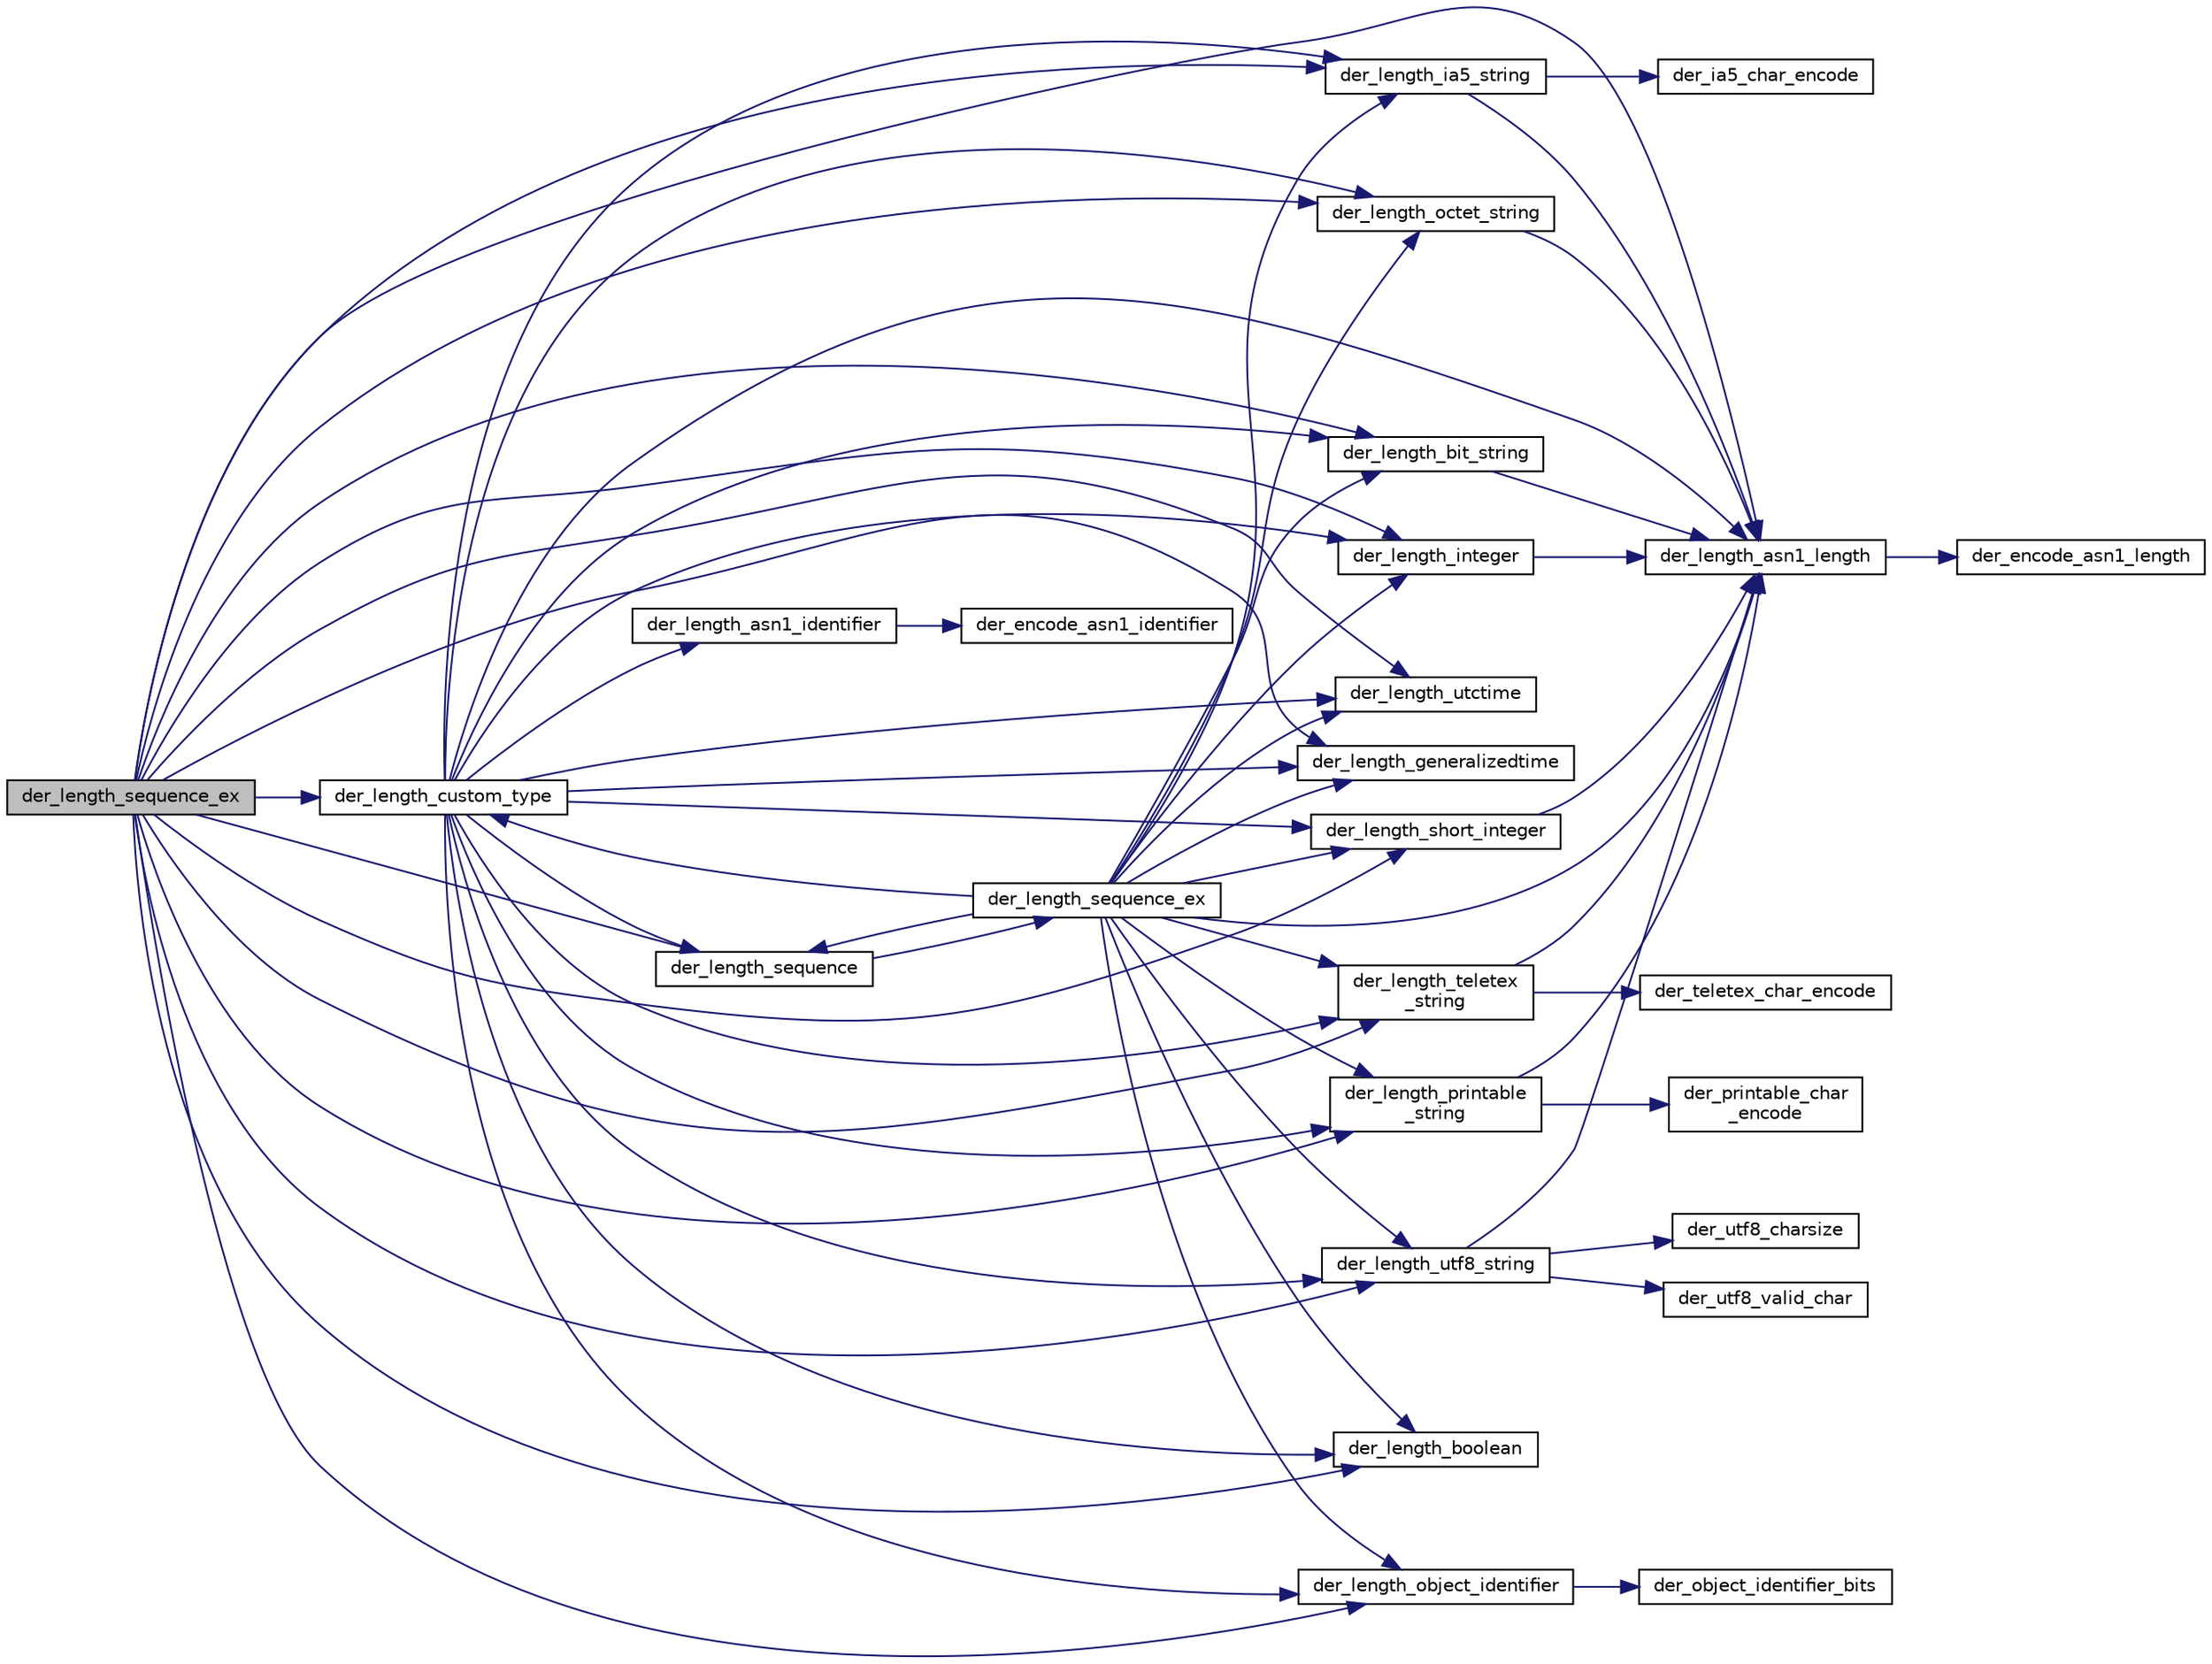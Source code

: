 digraph "der_length_sequence_ex"
{
 // LATEX_PDF_SIZE
  edge [fontname="Helvetica",fontsize="10",labelfontname="Helvetica",labelfontsize="10"];
  node [fontname="Helvetica",fontsize="10",shape=record];
  rankdir="LR";
  Node353 [label="der_length_sequence_ex",height=0.2,width=0.4,color="black", fillcolor="grey75", style="filled", fontcolor="black",tooltip=" "];
  Node353 -> Node354 [color="midnightblue",fontsize="10",style="solid",fontname="Helvetica"];
  Node354 [label="der_length_asn1_length",height=0.2,width=0.4,color="black", fillcolor="white", style="filled",URL="$tomcrypt__private_8h.html#a8999e23c66cda0d777570e54f3a5c795",tooltip="Determine the length required to encode len in the ASN.1 length field."];
  Node354 -> Node355 [color="midnightblue",fontsize="10",style="solid",fontname="Helvetica"];
  Node355 [label="der_encode_asn1_length",height=0.2,width=0.4,color="black", fillcolor="white", style="filled",URL="$tomcrypt__private_8h.html#ae0b6c1f1188a5aa201aa84de9a659550",tooltip="Encode the ASN.1 length field."];
  Node353 -> Node356 [color="midnightblue",fontsize="10",style="solid",fontname="Helvetica"];
  Node356 [label="der_length_bit_string",height=0.2,width=0.4,color="black", fillcolor="white", style="filled",URL="$der__length__bit__string_8c.html#a73416248e2f93535d54603567acc9cfd",tooltip="Gets length of DER encoding of BIT STRING."];
  Node356 -> Node354 [color="midnightblue",fontsize="10",style="solid",fontname="Helvetica"];
  Node353 -> Node357 [color="midnightblue",fontsize="10",style="solid",fontname="Helvetica"];
  Node357 [label="der_length_boolean",height=0.2,width=0.4,color="black", fillcolor="white", style="filled",URL="$der__length__boolean_8c.html#aa90c23682da0279cbe55ea64b2c3e381",tooltip="Gets length of DER encoding of a BOOLEAN."];
  Node353 -> Node358 [color="midnightblue",fontsize="10",style="solid",fontname="Helvetica"];
  Node358 [label="der_length_custom_type",height=0.2,width=0.4,color="black", fillcolor="white", style="filled",URL="$der__length__custom__type_8c.html#aff691792e4f0be46252fad3b9aa4955c",tooltip="Get the length of a DER custom type."];
  Node358 -> Node359 [color="midnightblue",fontsize="10",style="solid",fontname="Helvetica"];
  Node359 [label="der_length_asn1_identifier",height=0.2,width=0.4,color="black", fillcolor="white", style="filled",URL="$tomcrypt__private_8h.html#a12ee6e955851d0daff84581e3770a807",tooltip="Determine the length required when encoding the ASN.1 Identifier."];
  Node359 -> Node360 [color="midnightblue",fontsize="10",style="solid",fontname="Helvetica"];
  Node360 [label="der_encode_asn1_identifier",height=0.2,width=0.4,color="black", fillcolor="white", style="filled",URL="$tomcrypt__private_8h.html#a093815c0cc44624723a3d668992b3008",tooltip="Encode the ASN.1 Identifier."];
  Node358 -> Node357 [color="midnightblue",fontsize="10",style="solid",fontname="Helvetica"];
  Node358 -> Node361 [color="midnightblue",fontsize="10",style="solid",fontname="Helvetica"];
  Node361 [label="der_length_integer",height=0.2,width=0.4,color="black", fillcolor="white", style="filled",URL="$der__length__integer_8c.html#af27dfc46ec4a482af05a2265a9d31ca3",tooltip="Gets length of DER encoding of num."];
  Node361 -> Node354 [color="midnightblue",fontsize="10",style="solid",fontname="Helvetica"];
  Node358 -> Node362 [color="midnightblue",fontsize="10",style="solid",fontname="Helvetica"];
  Node362 [label="der_length_short_integer",height=0.2,width=0.4,color="black", fillcolor="white", style="filled",URL="$der__length__short__integer_8c.html#aa3bac08094cc8142ac313d818cf73fb0",tooltip="Gets length of DER encoding of num."];
  Node362 -> Node354 [color="midnightblue",fontsize="10",style="solid",fontname="Helvetica"];
  Node358 -> Node356 [color="midnightblue",fontsize="10",style="solid",fontname="Helvetica"];
  Node358 -> Node363 [color="midnightblue",fontsize="10",style="solid",fontname="Helvetica"];
  Node363 [label="der_length_octet_string",height=0.2,width=0.4,color="black", fillcolor="white", style="filled",URL="$der__length__octet__string_8c.html#a65b2f3065d3f51608a1dfa3b284a74df",tooltip="Gets length of DER encoding of OCTET STRING."];
  Node363 -> Node354 [color="midnightblue",fontsize="10",style="solid",fontname="Helvetica"];
  Node358 -> Node364 [color="midnightblue",fontsize="10",style="solid",fontname="Helvetica"];
  Node364 [label="der_length_object_identifier",height=0.2,width=0.4,color="black", fillcolor="white", style="filled",URL="$der__length__object__identifier_8c.html#ae1fe5b2cd3f20a693cc571a2a8fc9af0",tooltip="Gets length of DER encoding of Object Identifier."];
  Node364 -> Node365 [color="midnightblue",fontsize="10",style="solid",fontname="Helvetica"];
  Node365 [label="der_object_identifier_bits",height=0.2,width=0.4,color="black", fillcolor="white", style="filled",URL="$der__length__object__identifier_8c.html#aef2413878ded8dc303e150d31fca294d",tooltip=" "];
  Node358 -> Node366 [color="midnightblue",fontsize="10",style="solid",fontname="Helvetica"];
  Node366 [label="der_length_ia5_string",height=0.2,width=0.4,color="black", fillcolor="white", style="filled",URL="$der__length__ia5__string_8c.html#a37e6cf2c534040fe726a760956eade04",tooltip="Gets length of DER encoding of IA5 STRING."];
  Node366 -> Node367 [color="midnightblue",fontsize="10",style="solid",fontname="Helvetica"];
  Node367 [label="der_ia5_char_encode",height=0.2,width=0.4,color="black", fillcolor="white", style="filled",URL="$der__length__ia5__string_8c.html#aa9cad5f213317520165e72ac9420bb65",tooltip=" "];
  Node366 -> Node354 [color="midnightblue",fontsize="10",style="solid",fontname="Helvetica"];
  Node358 -> Node368 [color="midnightblue",fontsize="10",style="solid",fontname="Helvetica"];
  Node368 [label="der_length_teletex\l_string",height=0.2,width=0.4,color="black", fillcolor="white", style="filled",URL="$der__length__teletex__string_8c.html#a2b3c8aa9d2c26839f9100fdc0286cd93",tooltip="Gets length of DER encoding of teletex STRING."];
  Node368 -> Node369 [color="midnightblue",fontsize="10",style="solid",fontname="Helvetica"];
  Node369 [label="der_teletex_char_encode",height=0.2,width=0.4,color="black", fillcolor="white", style="filled",URL="$der__length__teletex__string_8c.html#ae8e05b29e9cd248f6a81450eefd22163",tooltip=" "];
  Node368 -> Node354 [color="midnightblue",fontsize="10",style="solid",fontname="Helvetica"];
  Node358 -> Node370 [color="midnightblue",fontsize="10",style="solid",fontname="Helvetica"];
  Node370 [label="der_length_printable\l_string",height=0.2,width=0.4,color="black", fillcolor="white", style="filled",URL="$der__length__printable__string_8c.html#ac206210b58e1bac2342a80d26bd802db",tooltip="Gets length of DER encoding of Printable STRING."];
  Node370 -> Node371 [color="midnightblue",fontsize="10",style="solid",fontname="Helvetica"];
  Node371 [label="der_printable_char\l_encode",height=0.2,width=0.4,color="black", fillcolor="white", style="filled",URL="$der__length__printable__string_8c.html#a2169053089957db51bbd2e091c7ae293",tooltip=" "];
  Node370 -> Node354 [color="midnightblue",fontsize="10",style="solid",fontname="Helvetica"];
  Node358 -> Node372 [color="midnightblue",fontsize="10",style="solid",fontname="Helvetica"];
  Node372 [label="der_length_utctime",height=0.2,width=0.4,color="black", fillcolor="white", style="filled",URL="$der__length__utctime_8c.html#a666e7656df6985a9eb25794b878ec4e7",tooltip="Gets length of DER encoding of UTCTIME."];
  Node358 -> Node373 [color="midnightblue",fontsize="10",style="solid",fontname="Helvetica"];
  Node373 [label="der_length_generalizedtime",height=0.2,width=0.4,color="black", fillcolor="white", style="filled",URL="$der__length__generalizedtime_8c.html#a63bd3379e9d6aa710a6ddcea3d836754",tooltip="Gets length of DER encoding of GeneralizedTime."];
  Node358 -> Node374 [color="midnightblue",fontsize="10",style="solid",fontname="Helvetica"];
  Node374 [label="der_length_utf8_string",height=0.2,width=0.4,color="black", fillcolor="white", style="filled",URL="$der__length__utf8__string_8c.html#aa8b54979c2261c4d703c9464e0bb14c1",tooltip="Gets length of DER encoding of UTF8 STRING."];
  Node374 -> Node375 [color="midnightblue",fontsize="10",style="solid",fontname="Helvetica"];
  Node375 [label="der_utf8_valid_char",height=0.2,width=0.4,color="black", fillcolor="white", style="filled",URL="$der__length__utf8__string_8c.html#a400ea59efe4834eac94e65230dd59822",tooltip="Test whether the given code point is valid character."];
  Node374 -> Node376 [color="midnightblue",fontsize="10",style="solid",fontname="Helvetica"];
  Node376 [label="der_utf8_charsize",height=0.2,width=0.4,color="black", fillcolor="white", style="filled",URL="$der__length__utf8__string_8c.html#acc54e796874f1b01e2f9dd101da4c2a9",tooltip="Return the size in bytes of a UTF-8 character."];
  Node374 -> Node354 [color="midnightblue",fontsize="10",style="solid",fontname="Helvetica"];
  Node358 -> Node377 [color="midnightblue",fontsize="10",style="solid",fontname="Helvetica"];
  Node377 [label="der_length_sequence",height=0.2,width=0.4,color="black", fillcolor="white", style="filled",URL="$der__length__sequence_8c.html#a46c60ff7d1e17a527913809bffe41546",tooltip="Get the length of a DER sequence."];
  Node377 -> Node378 [color="midnightblue",fontsize="10",style="solid",fontname="Helvetica"];
  Node378 [label="der_length_sequence_ex",height=0.2,width=0.4,color="black", fillcolor="white", style="filled",URL="$der__length__sequence_8c.html#ad3804ae56675e41a9d142c62d6c3bb2d",tooltip=" "];
  Node378 -> Node357 [color="midnightblue",fontsize="10",style="solid",fontname="Helvetica"];
  Node378 -> Node361 [color="midnightblue",fontsize="10",style="solid",fontname="Helvetica"];
  Node378 -> Node362 [color="midnightblue",fontsize="10",style="solid",fontname="Helvetica"];
  Node378 -> Node356 [color="midnightblue",fontsize="10",style="solid",fontname="Helvetica"];
  Node378 -> Node363 [color="midnightblue",fontsize="10",style="solid",fontname="Helvetica"];
  Node378 -> Node364 [color="midnightblue",fontsize="10",style="solid",fontname="Helvetica"];
  Node378 -> Node366 [color="midnightblue",fontsize="10",style="solid",fontname="Helvetica"];
  Node378 -> Node368 [color="midnightblue",fontsize="10",style="solid",fontname="Helvetica"];
  Node378 -> Node370 [color="midnightblue",fontsize="10",style="solid",fontname="Helvetica"];
  Node378 -> Node372 [color="midnightblue",fontsize="10",style="solid",fontname="Helvetica"];
  Node378 -> Node373 [color="midnightblue",fontsize="10",style="solid",fontname="Helvetica"];
  Node378 -> Node374 [color="midnightblue",fontsize="10",style="solid",fontname="Helvetica"];
  Node378 -> Node358 [color="midnightblue",fontsize="10",style="solid",fontname="Helvetica"];
  Node378 -> Node377 [color="midnightblue",fontsize="10",style="solid",fontname="Helvetica"];
  Node378 -> Node354 [color="midnightblue",fontsize="10",style="solid",fontname="Helvetica"];
  Node358 -> Node354 [color="midnightblue",fontsize="10",style="solid",fontname="Helvetica"];
  Node353 -> Node373 [color="midnightblue",fontsize="10",style="solid",fontname="Helvetica"];
  Node353 -> Node366 [color="midnightblue",fontsize="10",style="solid",fontname="Helvetica"];
  Node353 -> Node361 [color="midnightblue",fontsize="10",style="solid",fontname="Helvetica"];
  Node353 -> Node364 [color="midnightblue",fontsize="10",style="solid",fontname="Helvetica"];
  Node353 -> Node363 [color="midnightblue",fontsize="10",style="solid",fontname="Helvetica"];
  Node353 -> Node370 [color="midnightblue",fontsize="10",style="solid",fontname="Helvetica"];
  Node353 -> Node377 [color="midnightblue",fontsize="10",style="solid",fontname="Helvetica"];
  Node353 -> Node362 [color="midnightblue",fontsize="10",style="solid",fontname="Helvetica"];
  Node353 -> Node368 [color="midnightblue",fontsize="10",style="solid",fontname="Helvetica"];
  Node353 -> Node372 [color="midnightblue",fontsize="10",style="solid",fontname="Helvetica"];
  Node353 -> Node374 [color="midnightblue",fontsize="10",style="solid",fontname="Helvetica"];
}
